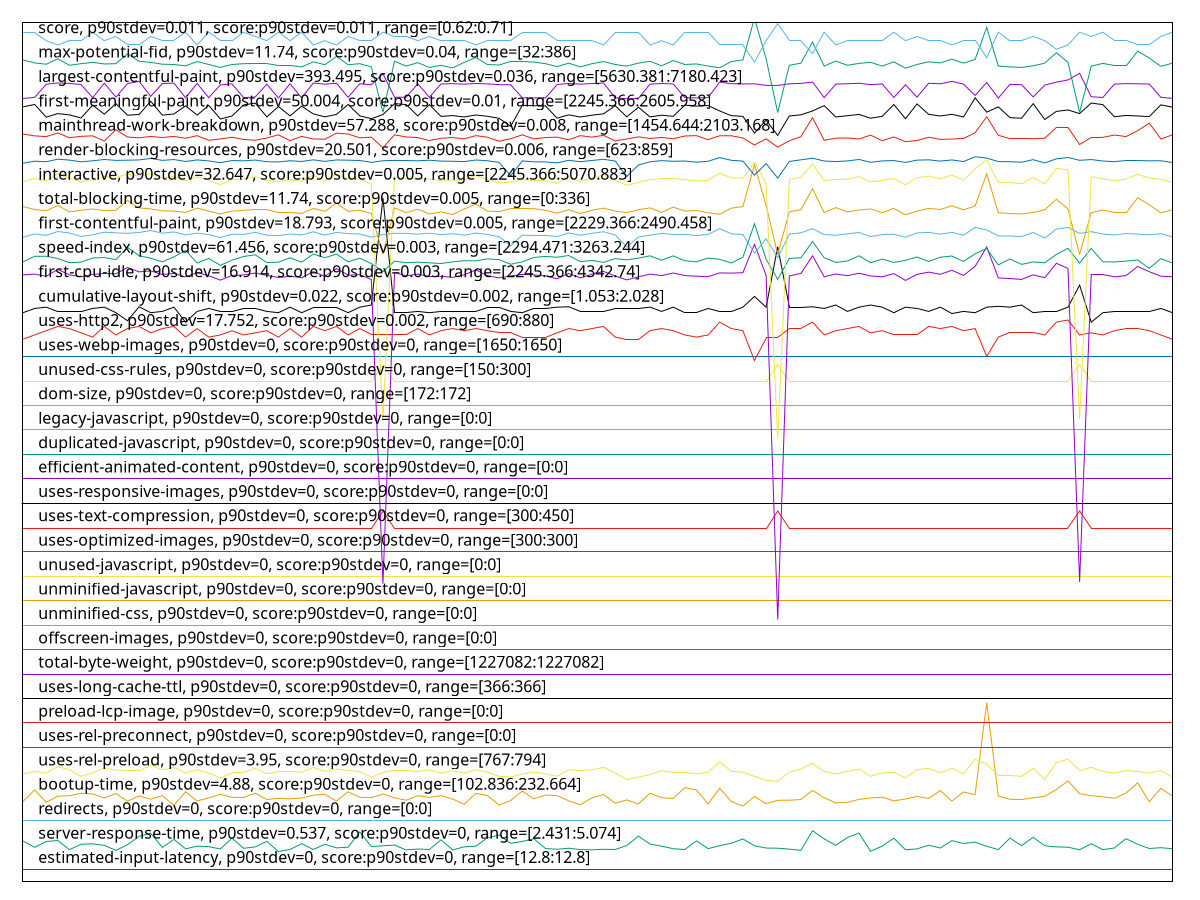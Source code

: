 reset

$estimatedInputLatencyP90Stdev0ScoreP90Stdev0Range128128 <<EOF
0 0.5000000000001847
1 0.5000000000001847
2 0.5000000000001847
3 0.5000000000001847
4 0.5000000000001847
5 0.5000000000001847
6 0.5000000000001847
7 0.5000000000001847
8 0.5000000000001847
9 0.5000000000001847
10 0.5000000000001847
11 0.5000000000001847
12 0.5000000000001847
13 0.5000000000001847
14 0.5000000000001847
15 0.5000000000001847
16 0.5000000000001847
17 0.5000000000001847
18 0.5000000000001847
19 0.5000000000001847
20 0.5000000000001847
21 0.5000000000001847
22 0.5000000000001847
23 0.5000000000001847
24 0.5000000000001847
25 0.5000000000001847
26 0.5000000000001847
27 0.5000000000001847
28 0.5000000000001847
29 0.5000000000001847
30 0.5000000000001847
31 0.5000000000001847
32 0.5000000000001847
33 0.5000000000001847
34 0.5000000000001847
35 0.5000000000001847
36 0.5000000000001847
37 0.5000000000001847
38 0.5000000000001847
39 0.5000000000001847
40 0.5000000000001847
41 0.5000000000001847
42 0.5000000000001847
43 0.5000000000001847
44 0.5000000000001847
45 0.5000000000001847
46 0.5000000000001847
47 0.5000000000001847
48 0.5000000000001847
49 0.5000000000001847
50 0.5000000000001847
51 0.5000000000001847
52 0.5000000000001847
53 0.5000000000001847
54 0.5000000000001847
55 0.5000000000001847
56 0.5000000000001847
57 0.5000000000001847
58 0.5000000000001847
59 0.5000000000001847
60 0.5000000000001847
61 0.5000000000001847
62 0.5000000000001847
63 0.5000000000001847
64 0.5000000000001847
65 0.5000000000001847
66 0.5000000000001847
67 0.5000000000001847
68 0.5000000000001847
69 0.5000000000001847
70 0.5000000000001847
71 0.5000000000001847
72 0.5000000000001847
73 0.5000000000001847
74 0.5000000000001847
75 0.5000000000001847
76 0.5000000000001847
77 0.5000000000001847
78 0.5000000000001847
79 0.5000000000001847
80 0.5000000000001847
81 0.5000000000001847
82 0.5000000000001847
83 0.5000000000001847
84 0.5000000000001847
85 0.5000000000001847
86 0.5000000000001847
87 0.5000000000001847
88 0.5000000000001847
89 0.5000000000001847
90 0.5000000000001847
91 0.5000000000001847
92 0.5000000000001847
93 0.5000000000001847
94 0.5000000000001847
95 0.5000000000001847
96 0.5000000000001847
97 0.5000000000001847
98 0.5000000000001847
99 0.5000000000001847
EOF

$serverResponseTimeP90Stdev0537ScoreP90Stdev0Range24315074 <<EOF
0 1.6563150621833256
1 1.4006264394288348
2 1.6369691386457854
3 1.6808198986642102
4 1.3038968217411333
5 1.5279871027176417
6 1.543786273606633
7 1.4812344541685858
8 1.2739106402579456
9 1.5083187471211423
10 1.8484845693228924
11 1.9764900967296177
12 1.3951450944265318
13 1.7278949792722247
14 1.3393643482266238
15 1.4486688162137265
16 1.4273883003224324
17 1.3313035467526486
18 1.778839244587748
19 1.360644864117918
20 1.4177153385536618
21 1.6421280515891292
22 1.227802855826808
23 1.3129249193919854
24 1.5470105941962233
25 1.3116351911561495
26 1.5234730538922157
27 1.3783786273606633
28 1.4048180561953019
29 2.029691386457853
30 1.4325472132657762
31 1.4628558268079228
32 1.491229847996315
33 1.292934131736527
34 1.3316259788116076
35 1.3113127590971905
36 1.7066144633809304
37 1.294868724090281
38 1.419327498848457
39 1.4460893597420543
40 1.7939935513588205
41 1.9020082911100873
42 1.566034085674804
43 1.6401934592353755
44 1.752399815753109
45 1.3503270382312298
46 1.3213081529249195
47 1.3638691847075082
48 1.3071211423307232
49 1.2968033164440351
50 1.3196959926301244
51 1.3113127590971905
52 1.4751082450483648
53 1.8607369875633348
54 1.5341133118378627
55 1.4477015200368493
56 1.3422662367572546
57 1.3109903270382315
58 1.664053431598342
59 1.346780285582681
60 1.4676923076923079
61 1.5670013818516813
62 1.743694150161216
63 1.4651128512206357
64 1.3712851220635653
65 1.3635467526485492
66 1.3248549055734686
67 1.2764900967296178
68 2.0799907876554586
69 1.7456287425149704
70 1.481879318286504
71 1.8023767848917547
72 1.9829387379087977
73 1.2381206817134962
74 1.4531828650391525
75 1.7746476278212804
76 1.3006725011515432
77 1.335495163519116
78 1.487683095347766
79 1.3712851220635653
80 1.673403961308153
81 1.5570059880239522
82 1.6134315983417782
83 1.4441547673883004
84 1.3061538461538462
85 1.7791616766467067
86 1.4696269000460618
87 1.8094702901888533
88 1.4660801473975127
89 1.4183602026715798
90 1.4044956241363429
91 1.3009949332105024
92 1.545720865960387
93 1.3045416858590513
94 1.3745094426531557
95 1.754011976047904
96 1.5231506218332567
97 1.3522616305849842
98 1.3851497005988023
99 1.344845693228927
EOF

$redirectsP90Stdev0ScoreP90Stdev0Range00 <<EOF
0 2.5
1 2.5
2 2.5
3 2.5
4 2.5
5 2.5
6 2.5
7 2.5
8 2.5
9 2.5
10 2.5
11 2.5
12 2.5
13 2.5
14 2.5
15 2.5
16 2.5
17 2.5
18 2.5
19 2.5
20 2.5
21 2.5
22 2.5
23 2.5
24 2.5
25 2.5
26 2.5
27 2.5
28 2.5
29 2.5
30 2.5
31 2.5
32 2.5
33 2.5
34 2.5
35 2.5
36 2.5
37 2.5
38 2.5
39 2.5
40 2.5
41 2.5
42 2.5
43 2.5
44 2.5
45 2.5
46 2.5
47 2.5
48 2.5
49 2.5
50 2.5
51 2.5
52 2.5
53 2.5
54 2.5
55 2.5
56 2.5
57 2.5
58 2.5
59 2.5
60 2.5
61 2.5
62 2.5
63 2.5
64 2.5
65 2.5
66 2.5
67 2.5
68 2.5
69 2.5
70 2.5
71 2.5
72 2.5
73 2.5
74 2.5
75 2.5
76 2.5
77 2.5
78 2.5
79 2.5
80 2.5
81 2.5
82 2.5
83 2.5
84 2.5
85 2.5
86 2.5
87 2.5
88 2.5
89 2.5
90 2.5
91 2.5
92 2.5
93 2.5
94 2.5
95 2.5
96 2.5
97 2.5
98 2.5
99 2.5
EOF

$bootupTimeP90Stdev488ScoreP90Stdev0Range102836232664 <<EOF
0 3.2789455833022734
1 3.7552221393961993
2 3.2458110324263885
3 3.495494222884831
4 3.5142791651136793
5 3.612900111815133
6 3.5892884830413716
7 3.420484904957137
8 3.604812150577711
9 3.2915993291092063
10 3.5068434588147595
11 3.3731311964219146
12 3.5148009690644795
13 3.12253484904957
14 3.674994781960492
15 3.300600447260529
16 3.4259638464405517
17 3.5707644427879233
18 3.449184122251211
19 3.444879239657099
20 3.621118524040253
21 3.357737979873275
22 3.408092061125606
23 3.3850022363026455
24 3.419049944092434
25 3.5343686172195308
26 3.5721994036526272
27 3.2960346626910164
28 3.673690272083488
29 3.4508799850913157
30 3.4332691017517702
31 3.58433134550876
32 3.4284424152068573
33 3.33216958628401
34 3.516757733879985
35 3.4439660827431977
36 3.5228889303019013
37 3.3782187849422285
38 3.163887812150577
39 3.6125087588520306
40 3.5208017144986954
41 3.1336231830041
42 3.3170372717107703
43 3.7047376071561686
44 3.3831759224748414
45 3.542587029444651
46 3.515975027953783
47 3.3056880357808427
48 3.1440592620201264
49 3.4262247484159523
50 3.5647636973537087
51 3.207327991054789
52 3.34364927320164
53 3.1752370480805063
54 3.617987700335446
55 3.4314427879239657
56 3.4037871785314935
57 3.844059262020126
58 3.7510477077897875
59 3.1777156168468124
60 3.8201867312709643
61 3.276467014535967
62 3.0910961610137906
63 3.485058143868805
64 3.1852817741334323
65 3.327081997763697
66 3.331125978382407
67 3.3581293328363766
68 3.7326541185240405
69 3.429877376071561
70 3.2184163250093176
71 3.244245620573984
72 3.364651882221393
73 3.421137159895639
74 3.4544021617592238
75 3.30490532985464
76 3.3816105106224374
77 3.4851885948565036
78 3.3998736489004844
79 3.7253488632128207
80 3.295773760715617
81 3.6671677226984714
82 3.5553712262392843
83 7.32514386880358
84 3.5037126351099506
85 3.3671304509877005
86 3.359694744688781
87 3.427529258292956
88 3.489754379426015
89 3.7698326500186363
90 4.123093924711145
91 3.5956805814386885
92 3.513366008199777
93 3.469925829295564
94 3.408613865076406
95 3.6245102497204615
96 4.0381703317182245
97 3.2721621319418563
98 3.814577338799852
99 3.5039735370853515
EOF

$usesRelPreloadP90Stdev395ScoreP90Stdev0Range767794 <<EOF
0 4.409333333333333
1 4.509333333333334
2 4.442666666666668
3 4.709333333333333
4 4.5760000000000005
5 4.309333333333335
6 4.442666666666668
7 4.642666666666667
8 4.5760000000000005
9 4.5426666666666655
10 4.5426666666666655
11 4.776
12 4.5760000000000005
13 4.675999999999998
14 4.442666666666668
15 4.5760000000000005
16 4.442666666666668
17 4.242666666666668
18 4.475999999999999
19 4.475999999999999
20 4.642666666666667
21 4.409333333333333
22 4.509333333333334
23 4.509333333333334
24 4.475999999999999
25 4.675999999999998
26 4.509333333333334
27 4.609333333333332
28 4.5426666666666655
29 4.509333333333334
30 4.276
31 4.475999999999999
32 4.5426666666666655
33 4.5426666666666655
34 4.509333333333334
35 4.5760000000000005
36 4.442666666666668
37 4.5426666666666655
38 4.442666666666668
39 4.5760000000000005
40 4.475999999999999
41 4.309333333333335
42 4.276
43 4.409333333333333
44 4.475999999999999
45 4.409333333333333
46 4.309333333333335
47 4.5760000000000005
48 4.5426666666666655
49 4.5760000000000005
50 4.675999999999998
51 4.442666666666668
52 4.176000000000002
53 4.276
54 4.376000000000001
55 4.5426666666666655
56 4.475999999999999
57 4.475999999999999
58 4.409333333333333
59 4.475999999999999
60 4.909333333333333
61 4.509333333333334
62 4.475999999999999
63 4.309333333333335
64 4.142666666666667
65 4.109333333333332
66 4.475999999999999
67 4.609333333333332
68 4.842666666666666
69 4.509333333333334
70 4.409333333333333
71 4.509333333333334
72 4.609333333333332
73 4.309333333333335
74 4.442666666666668
75 4.475999999999999
76 4.242666666666668
77 4.5760000000000005
78 4.642666666666667
79 4.442666666666668
80 4.642666666666667
81 4.409333333333333
82 5.009333333333334
83 4.809333333333335
84 4.342666666666666
85 4.342666666666666
86 4.309333333333335
87 4.642666666666667
88 4.176000000000002
89 4.876000000000001
90 5.009333333333334
91 4.5426666666666655
92 4.675999999999998
93 4.509333333333334
94 4.442666666666668
95 4.5426666666666655
96 4.509333333333334
97 4.442666666666668
98 4.5426666666666655
99 4.276
EOF

$usesRelPreconnectP90Stdev0ScoreP90Stdev0Range00 <<EOF
0 5.5
1 5.5
2 5.5
3 5.5
4 5.5
5 5.5
6 5.5
7 5.5
8 5.5
9 5.5
10 5.5
11 5.5
12 5.5
13 5.5
14 5.5
15 5.5
16 5.5
17 5.5
18 5.5
19 5.5
20 5.5
21 5.5
22 5.5
23 5.5
24 5.5
25 5.5
26 5.5
27 5.5
28 5.5
29 5.5
30 5.5
31 5.5
32 5.5
33 5.5
34 5.5
35 5.5
36 5.5
37 5.5
38 5.5
39 5.5
40 5.5
41 5.5
42 5.5
43 5.5
44 5.5
45 5.5
46 5.5
47 5.5
48 5.5
49 5.5
50 5.5
51 5.5
52 5.5
53 5.5
54 5.5
55 5.5
56 5.5
57 5.5
58 5.5
59 5.5
60 5.5
61 5.5
62 5.5
63 5.5
64 5.5
65 5.5
66 5.5
67 5.5
68 5.5
69 5.5
70 5.5
71 5.5
72 5.5
73 5.5
74 5.5
75 5.5
76 5.5
77 5.5
78 5.5
79 5.5
80 5.5
81 5.5
82 5.5
83 5.5
84 5.5
85 5.5
86 5.5
87 5.5
88 5.5
89 5.5
90 5.5
91 5.5
92 5.5
93 5.5
94 5.5
95 5.5
96 5.5
97 5.5
98 5.5
99 5.5
EOF

$preloadLcpImageP90Stdev0ScoreP90Stdev0Range00 <<EOF
0 6.5
1 6.5
2 6.5
3 6.5
4 6.5
5 6.5
6 6.5
7 6.5
8 6.5
9 6.5
10 6.5
11 6.5
12 6.5
13 6.5
14 6.5
15 6.5
16 6.5
17 6.5
18 6.5
19 6.5
20 6.5
21 6.5
22 6.5
23 6.5
24 6.5
25 6.5
26 6.5
27 6.5
28 6.5
29 6.5
30 6.5
31 6.5
32 6.5
33 6.5
34 6.5
35 6.5
36 6.5
37 6.5
38 6.5
39 6.5
40 6.5
41 6.5
42 6.5
43 6.5
44 6.5
45 6.5
46 6.5
47 6.5
48 6.5
49 6.5
50 6.5
51 6.5
52 6.5
53 6.5
54 6.5
55 6.5
56 6.5
57 6.5
58 6.5
59 6.5
60 6.5
61 6.5
62 6.5
63 6.5
64 6.5
65 6.5
66 6.5
67 6.5
68 6.5
69 6.5
70 6.5
71 6.5
72 6.5
73 6.5
74 6.5
75 6.5
76 6.5
77 6.5
78 6.5
79 6.5
80 6.5
81 6.5
82 6.5
83 6.5
84 6.5
85 6.5
86 6.5
87 6.5
88 6.5
89 6.5
90 6.5
91 6.5
92 6.5
93 6.5
94 6.5
95 6.5
96 6.5
97 6.5
98 6.5
99 6.5
EOF

$usesLongCacheTtlP90Stdev0ScoreP90Stdev0Range366366 <<EOF
0 7.5
1 7.5
2 7.5
3 7.5
4 7.5
5 7.5
6 7.5
7 7.5
8 7.5
9 7.5
10 7.5
11 7.5
12 7.5
13 7.5
14 7.5
15 7.5
16 7.5
17 7.5
18 7.5
19 7.5
20 7.5
21 7.5
22 7.5
23 7.5
24 7.5
25 7.5
26 7.5
27 7.5
28 7.5
29 7.5
30 7.5
31 7.5
32 7.5
33 7.5
34 7.5
35 7.5
36 7.5
37 7.5
38 7.5
39 7.5
40 7.5
41 7.5
42 7.5
43 7.5
44 7.5
45 7.5
46 7.5
47 7.5
48 7.5
49 7.5
50 7.5
51 7.5
52 7.5
53 7.5
54 7.5
55 7.5
56 7.5
57 7.5
58 7.5
59 7.5
60 7.5
61 7.5
62 7.5
63 7.5
64 7.5
65 7.5
66 7.5
67 7.5
68 7.5
69 7.5
70 7.5
71 7.5
72 7.5
73 7.5
74 7.5
75 7.5
76 7.5
77 7.5
78 7.5
79 7.5
80 7.5
81 7.5
82 7.5
83 7.5
84 7.5
85 7.5
86 7.5
87 7.5
88 7.5
89 7.5
90 7.5
91 7.5
92 7.5
93 7.5
94 7.5
95 7.5
96 7.5
97 7.5
98 7.5
99 7.5
EOF

$totalByteWeightP90Stdev0ScoreP90Stdev0Range12270821227082 <<EOF
0 8.5
1 8.5
2 8.5
3 8.5
4 8.5
5 8.5
6 8.5
7 8.5
8 8.5
9 8.5
10 8.5
11 8.5
12 8.5
13 8.5
14 8.5
15 8.5
16 8.5
17 8.5
18 8.5
19 8.5
20 8.5
21 8.5
22 8.5
23 8.5
24 8.5
25 8.5
26 8.5
27 8.5
28 8.5
29 8.5
30 8.5
31 8.5
32 8.5
33 8.5
34 8.5
35 8.5
36 8.5
37 8.5
38 8.5
39 8.5
40 8.5
41 8.5
42 8.5
43 8.5
44 8.5
45 8.5
46 8.5
47 8.5
48 8.5
49 8.5
50 8.5
51 8.5
52 8.5
53 8.5
54 8.5
55 8.5
56 8.5
57 8.5
58 8.5
59 8.5
60 8.5
61 8.5
62 8.5
63 8.5
64 8.5
65 8.5
66 8.5
67 8.5
68 8.5
69 8.5
70 8.5
71 8.5
72 8.5
73 8.5
74 8.5
75 8.5
76 8.5
77 8.5
78 8.5
79 8.5
80 8.5
81 8.5
82 8.5
83 8.5
84 8.5
85 8.5
86 8.5
87 8.5
88 8.5
89 8.5
90 8.5
91 8.5
92 8.5
93 8.5
94 8.5
95 8.5
96 8.5
97 8.5
98 8.5
99 8.5
EOF

$offscreenImagesP90Stdev0ScoreP90Stdev0Range00 <<EOF
0 9.5
1 9.5
2 9.5
3 9.5
4 9.5
5 9.5
6 9.5
7 9.5
8 9.5
9 9.5
10 9.5
11 9.5
12 9.5
13 9.5
14 9.5
15 9.5
16 9.5
17 9.5
18 9.5
19 9.5
20 9.5
21 9.5
22 9.5
23 9.5
24 9.5
25 9.5
26 9.5
27 9.5
28 9.5
29 9.5
30 9.5
31 9.5
32 9.5
33 9.5
34 9.5
35 9.5
36 9.5
37 9.5
38 9.5
39 9.5
40 9.5
41 9.5
42 9.5
43 9.5
44 9.5
45 9.5
46 9.5
47 9.5
48 9.5
49 9.5
50 9.5
51 9.5
52 9.5
53 9.5
54 9.5
55 9.5
56 9.5
57 9.5
58 9.5
59 9.5
60 9.5
61 9.5
62 9.5
63 9.5
64 9.5
65 9.5
66 9.5
67 9.5
68 9.5
69 9.5
70 9.5
71 9.5
72 9.5
73 9.5
74 9.5
75 9.5
76 9.5
77 9.5
78 9.5
79 9.5
80 9.5
81 9.5
82 9.5
83 9.5
84 9.5
85 9.5
86 9.5
87 9.5
88 9.5
89 9.5
90 9.5
91 9.5
92 9.5
93 9.5
94 9.5
95 9.5
96 9.5
97 9.5
98 9.5
99 9.5
EOF

$unminifiedCssP90Stdev0ScoreP90Stdev0Range00 <<EOF
0 10.5
1 10.5
2 10.5
3 10.5
4 10.5
5 10.5
6 10.5
7 10.5
8 10.5
9 10.5
10 10.5
11 10.5
12 10.5
13 10.5
14 10.5
15 10.5
16 10.5
17 10.5
18 10.5
19 10.5
20 10.5
21 10.5
22 10.5
23 10.5
24 10.5
25 10.5
26 10.5
27 10.5
28 10.5
29 10.5
30 10.5
31 10.5
32 10.5
33 10.5
34 10.5
35 10.5
36 10.5
37 10.5
38 10.5
39 10.5
40 10.5
41 10.5
42 10.5
43 10.5
44 10.5
45 10.5
46 10.5
47 10.5
48 10.5
49 10.5
50 10.5
51 10.5
52 10.5
53 10.5
54 10.5
55 10.5
56 10.5
57 10.5
58 10.5
59 10.5
60 10.5
61 10.5
62 10.5
63 10.5
64 10.5
65 10.5
66 10.5
67 10.5
68 10.5
69 10.5
70 10.5
71 10.5
72 10.5
73 10.5
74 10.5
75 10.5
76 10.5
77 10.5
78 10.5
79 10.5
80 10.5
81 10.5
82 10.5
83 10.5
84 10.5
85 10.5
86 10.5
87 10.5
88 10.5
89 10.5
90 10.5
91 10.5
92 10.5
93 10.5
94 10.5
95 10.5
96 10.5
97 10.5
98 10.5
99 10.5
EOF

$unminifiedJavascriptP90Stdev0ScoreP90Stdev0Range00 <<EOF
0 11.5
1 11.5
2 11.5
3 11.5
4 11.5
5 11.5
6 11.5
7 11.5
8 11.5
9 11.5
10 11.5
11 11.5
12 11.5
13 11.5
14 11.5
15 11.5
16 11.5
17 11.5
18 11.5
19 11.5
20 11.5
21 11.5
22 11.5
23 11.5
24 11.5
25 11.5
26 11.5
27 11.5
28 11.5
29 11.5
30 11.5
31 11.5
32 11.5
33 11.5
34 11.5
35 11.5
36 11.5
37 11.5
38 11.5
39 11.5
40 11.5
41 11.5
42 11.5
43 11.5
44 11.5
45 11.5
46 11.5
47 11.5
48 11.5
49 11.5
50 11.5
51 11.5
52 11.5
53 11.5
54 11.5
55 11.5
56 11.5
57 11.5
58 11.5
59 11.5
60 11.5
61 11.5
62 11.5
63 11.5
64 11.5
65 11.5
66 11.5
67 11.5
68 11.5
69 11.5
70 11.5
71 11.5
72 11.5
73 11.5
74 11.5
75 11.5
76 11.5
77 11.5
78 11.5
79 11.5
80 11.5
81 11.5
82 11.5
83 11.5
84 11.5
85 11.5
86 11.5
87 11.5
88 11.5
89 11.5
90 11.5
91 11.5
92 11.5
93 11.5
94 11.5
95 11.5
96 11.5
97 11.5
98 11.5
99 11.5
EOF

$unusedJavascriptP90Stdev0ScoreP90Stdev0Range00 <<EOF
0 12.5
1 12.5
2 12.5
3 12.5
4 12.5
5 12.5
6 12.5
7 12.5
8 12.5
9 12.5
10 12.5
11 12.5
12 12.5
13 12.5
14 12.5
15 12.5
16 12.5
17 12.5
18 12.5
19 12.5
20 12.5
21 12.5
22 12.5
23 12.5
24 12.5
25 12.5
26 12.5
27 12.5
28 12.5
29 12.5
30 12.5
31 12.5
32 12.5
33 12.5
34 12.5
35 12.5
36 12.5
37 12.5
38 12.5
39 12.5
40 12.5
41 12.5
42 12.5
43 12.5
44 12.5
45 12.5
46 12.5
47 12.5
48 12.5
49 12.5
50 12.5
51 12.5
52 12.5
53 12.5
54 12.5
55 12.5
56 12.5
57 12.5
58 12.5
59 12.5
60 12.5
61 12.5
62 12.5
63 12.5
64 12.5
65 12.5
66 12.5
67 12.5
68 12.5
69 12.5
70 12.5
71 12.5
72 12.5
73 12.5
74 12.5
75 12.5
76 12.5
77 12.5
78 12.5
79 12.5
80 12.5
81 12.5
82 12.5
83 12.5
84 12.5
85 12.5
86 12.5
87 12.5
88 12.5
89 12.5
90 12.5
91 12.5
92 12.5
93 12.5
94 12.5
95 12.5
96 12.5
97 12.5
98 12.5
99 12.5
EOF

$usesOptimizedImagesP90Stdev0ScoreP90Stdev0Range300300 <<EOF
0 13.5
1 13.5
2 13.5
3 13.5
4 13.5
5 13.5
6 13.5
7 13.5
8 13.5
9 13.5
10 13.5
11 13.5
12 13.5
13 13.5
14 13.5
15 13.5
16 13.5
17 13.5
18 13.5
19 13.5
20 13.5
21 13.5
22 13.5
23 13.5
24 13.5
25 13.5
26 13.5
27 13.5
28 13.5
29 13.5
30 13.5
31 13.5
32 13.5
33 13.5
34 13.5
35 13.5
36 13.5
37 13.5
38 13.5
39 13.5
40 13.5
41 13.5
42 13.5
43 13.5
44 13.5
45 13.5
46 13.5
47 13.5
48 13.5
49 13.5
50 13.5
51 13.5
52 13.5
53 13.5
54 13.5
55 13.5
56 13.5
57 13.5
58 13.5
59 13.5
60 13.5
61 13.5
62 13.5
63 13.5
64 13.5
65 13.5
66 13.5
67 13.5
68 13.5
69 13.5
70 13.5
71 13.5
72 13.5
73 13.5
74 13.5
75 13.5
76 13.5
77 13.5
78 13.5
79 13.5
80 13.5
81 13.5
82 13.5
83 13.5
84 13.5
85 13.5
86 13.5
87 13.5
88 13.5
89 13.5
90 13.5
91 13.5
92 13.5
93 13.5
94 13.5
95 13.5
96 13.5
97 13.5
98 13.5
99 13.5
EOF

$usesTextCompressionP90Stdev0ScoreP90Stdev0Range300450 <<EOF
0 14.479000000000001
1 14.479000000000001
2 14.479000000000001
3 14.479000000000001
4 14.479000000000001
5 14.479000000000001
6 14.479000000000001
7 14.479000000000001
8 14.479000000000001
9 14.479000000000001
10 14.479000000000001
11 14.479000000000001
12 14.479000000000001
13 14.479000000000001
14 14.479000000000001
15 14.479000000000001
16 14.479000000000001
17 14.479000000000001
18 14.479000000000001
19 14.479000000000001
20 14.479000000000001
21 14.479000000000001
22 14.479000000000001
23 14.479000000000001
24 14.479000000000001
25 14.479000000000001
26 14.479000000000001
27 14.479000000000001
28 14.479000000000001
29 14.479000000000001
30 14.479000000000001
31 15.179
32 14.479000000000001
33 14.479000000000001
34 14.479000000000001
35 14.479000000000001
36 14.479000000000001
37 14.479000000000001
38 14.479000000000001
39 14.479000000000001
40 14.479000000000001
41 14.479000000000001
42 14.479000000000001
43 14.479000000000001
44 14.479000000000001
45 14.479000000000001
46 14.479000000000001
47 14.479000000000001
48 14.479000000000001
49 14.479000000000001
50 14.479000000000001
51 14.479000000000001
52 14.479000000000001
53 14.479000000000001
54 14.479000000000001
55 14.479000000000001
56 14.479000000000001
57 14.479000000000001
58 14.479000000000001
59 14.479000000000001
60 14.479000000000001
61 14.479000000000001
62 14.479000000000001
63 14.479000000000001
64 14.479000000000001
65 15.179
66 14.479000000000001
67 14.479000000000001
68 14.479000000000001
69 14.479000000000001
70 14.479000000000001
71 14.479000000000001
72 14.479000000000001
73 14.479000000000001
74 14.479000000000001
75 14.479000000000001
76 14.479000000000001
77 14.479000000000001
78 14.479000000000001
79 14.479000000000001
80 14.479000000000001
81 14.479000000000001
82 14.479000000000001
83 14.479000000000001
84 14.479000000000001
85 14.479000000000001
86 14.479000000000001
87 14.479000000000001
88 14.479000000000001
89 14.479000000000001
90 14.479000000000001
91 15.179
92 14.479000000000001
93 14.479000000000001
94 14.479000000000001
95 14.479000000000001
96 14.479000000000001
97 14.479000000000001
98 14.479000000000001
99 14.479000000000001
EOF

$usesResponsiveImagesP90Stdev0ScoreP90Stdev0Range00 <<EOF
0 15.5
1 15.5
2 15.5
3 15.5
4 15.5
5 15.5
6 15.5
7 15.5
8 15.5
9 15.5
10 15.5
11 15.5
12 15.5
13 15.5
14 15.5
15 15.5
16 15.5
17 15.5
18 15.5
19 15.5
20 15.5
21 15.5
22 15.5
23 15.5
24 15.5
25 15.5
26 15.5
27 15.5
28 15.5
29 15.5
30 15.5
31 15.5
32 15.5
33 15.5
34 15.5
35 15.5
36 15.5
37 15.5
38 15.5
39 15.5
40 15.5
41 15.5
42 15.5
43 15.5
44 15.5
45 15.5
46 15.5
47 15.5
48 15.5
49 15.5
50 15.5
51 15.5
52 15.5
53 15.5
54 15.5
55 15.5
56 15.5
57 15.5
58 15.5
59 15.5
60 15.5
61 15.5
62 15.5
63 15.5
64 15.5
65 15.5
66 15.5
67 15.5
68 15.5
69 15.5
70 15.5
71 15.5
72 15.5
73 15.5
74 15.5
75 15.5
76 15.5
77 15.5
78 15.5
79 15.5
80 15.5
81 15.5
82 15.5
83 15.5
84 15.5
85 15.5
86 15.5
87 15.5
88 15.5
89 15.5
90 15.5
91 15.5
92 15.5
93 15.5
94 15.5
95 15.5
96 15.5
97 15.5
98 15.5
99 15.5
EOF

$efficientAnimatedContentP90Stdev0ScoreP90Stdev0Range00 <<EOF
0 16.5
1 16.5
2 16.5
3 16.5
4 16.5
5 16.5
6 16.5
7 16.5
8 16.5
9 16.5
10 16.5
11 16.5
12 16.5
13 16.5
14 16.5
15 16.5
16 16.5
17 16.5
18 16.5
19 16.5
20 16.5
21 16.5
22 16.5
23 16.5
24 16.5
25 16.5
26 16.5
27 16.5
28 16.5
29 16.5
30 16.5
31 16.5
32 16.5
33 16.5
34 16.5
35 16.5
36 16.5
37 16.5
38 16.5
39 16.5
40 16.5
41 16.5
42 16.5
43 16.5
44 16.5
45 16.5
46 16.5
47 16.5
48 16.5
49 16.5
50 16.5
51 16.5
52 16.5
53 16.5
54 16.5
55 16.5
56 16.5
57 16.5
58 16.5
59 16.5
60 16.5
61 16.5
62 16.5
63 16.5
64 16.5
65 16.5
66 16.5
67 16.5
68 16.5
69 16.5
70 16.5
71 16.5
72 16.5
73 16.5
74 16.5
75 16.5
76 16.5
77 16.5
78 16.5
79 16.5
80 16.5
81 16.5
82 16.5
83 16.5
84 16.5
85 16.5
86 16.5
87 16.5
88 16.5
89 16.5
90 16.5
91 16.5
92 16.5
93 16.5
94 16.5
95 16.5
96 16.5
97 16.5
98 16.5
99 16.5
EOF

$duplicatedJavascriptP90Stdev0ScoreP90Stdev0Range00 <<EOF
0 17.5
1 17.5
2 17.5
3 17.5
4 17.5
5 17.5
6 17.5
7 17.5
8 17.5
9 17.5
10 17.5
11 17.5
12 17.5
13 17.5
14 17.5
15 17.5
16 17.5
17 17.5
18 17.5
19 17.5
20 17.5
21 17.5
22 17.5
23 17.5
24 17.5
25 17.5
26 17.5
27 17.5
28 17.5
29 17.5
30 17.5
31 17.5
32 17.5
33 17.5
34 17.5
35 17.5
36 17.5
37 17.5
38 17.5
39 17.5
40 17.5
41 17.5
42 17.5
43 17.5
44 17.5
45 17.5
46 17.5
47 17.5
48 17.5
49 17.5
50 17.5
51 17.5
52 17.5
53 17.5
54 17.5
55 17.5
56 17.5
57 17.5
58 17.5
59 17.5
60 17.5
61 17.5
62 17.5
63 17.5
64 17.5
65 17.5
66 17.5
67 17.5
68 17.5
69 17.5
70 17.5
71 17.5
72 17.5
73 17.5
74 17.5
75 17.5
76 17.5
77 17.5
78 17.5
79 17.5
80 17.5
81 17.5
82 17.5
83 17.5
84 17.5
85 17.5
86 17.5
87 17.5
88 17.5
89 17.5
90 17.5
91 17.5
92 17.5
93 17.5
94 17.5
95 17.5
96 17.5
97 17.5
98 17.5
99 17.5
EOF

$legacyJavascriptP90Stdev0ScoreP90Stdev0Range00 <<EOF
0 18.5
1 18.5
2 18.5
3 18.5
4 18.5
5 18.5
6 18.5
7 18.5
8 18.5
9 18.5
10 18.5
11 18.5
12 18.5
13 18.5
14 18.5
15 18.5
16 18.5
17 18.5
18 18.5
19 18.5
20 18.5
21 18.5
22 18.5
23 18.5
24 18.5
25 18.5
26 18.5
27 18.5
28 18.5
29 18.5
30 18.5
31 18.5
32 18.5
33 18.5
34 18.5
35 18.5
36 18.5
37 18.5
38 18.5
39 18.5
40 18.5
41 18.5
42 18.5
43 18.5
44 18.5
45 18.5
46 18.5
47 18.5
48 18.5
49 18.5
50 18.5
51 18.5
52 18.5
53 18.5
54 18.5
55 18.5
56 18.5
57 18.5
58 18.5
59 18.5
60 18.5
61 18.5
62 18.5
63 18.5
64 18.5
65 18.5
66 18.5
67 18.5
68 18.5
69 18.5
70 18.5
71 18.5
72 18.5
73 18.5
74 18.5
75 18.5
76 18.5
77 18.5
78 18.5
79 18.5
80 18.5
81 18.5
82 18.5
83 18.5
84 18.5
85 18.5
86 18.5
87 18.5
88 18.5
89 18.5
90 18.5
91 18.5
92 18.5
93 18.5
94 18.5
95 18.5
96 18.5
97 18.5
98 18.5
99 18.5
EOF

$domSizeP90Stdev0ScoreP90Stdev0Range172172 <<EOF
0 19.5
1 19.5
2 19.5
3 19.5
4 19.5
5 19.5
6 19.5
7 19.5
8 19.5
9 19.5
10 19.5
11 19.5
12 19.5
13 19.5
14 19.5
15 19.5
16 19.5
17 19.5
18 19.5
19 19.5
20 19.5
21 19.5
22 19.5
23 19.5
24 19.5
25 19.5
26 19.5
27 19.5
28 19.5
29 19.5
30 19.5
31 19.5
32 19.5
33 19.5
34 19.5
35 19.5
36 19.5
37 19.5
38 19.5
39 19.5
40 19.5
41 19.5
42 19.5
43 19.5
44 19.5
45 19.5
46 19.5
47 19.5
48 19.5
49 19.5
50 19.5
51 19.5
52 19.5
53 19.5
54 19.5
55 19.5
56 19.5
57 19.5
58 19.5
59 19.5
60 19.5
61 19.5
62 19.5
63 19.5
64 19.5
65 19.5
66 19.5
67 19.5
68 19.5
69 19.5
70 19.5
71 19.5
72 19.5
73 19.5
74 19.5
75 19.5
76 19.5
77 19.5
78 19.5
79 19.5
80 19.5
81 19.5
82 19.5
83 19.5
84 19.5
85 19.5
86 19.5
87 19.5
88 19.5
89 19.5
90 19.5
91 19.5
92 19.5
93 19.5
94 19.5
95 19.5
96 19.5
97 19.5
98 19.5
99 19.5
EOF

$unusedCssRulesP90Stdev0ScoreP90Stdev0Range150300 <<EOF
0 20.479
1 20.479
2 20.479
3 20.479
4 20.479
5 20.479
6 20.479
7 20.479
8 20.479
9 20.479
10 20.479
11 20.479
12 20.479
13 20.479
14 20.479
15 20.479
16 20.479
17 20.479
18 20.479
19 20.479
20 20.479
21 20.479
22 20.479
23 20.479
24 20.479
25 20.479
26 20.479
27 20.479
28 20.479
29 20.479
30 20.479
31 21.179
32 20.479
33 20.479
34 20.479
35 20.479
36 20.479
37 20.479
38 20.479
39 20.479
40 20.479
41 20.479
42 20.479
43 20.479
44 20.479
45 20.479
46 20.479
47 20.479
48 20.479
49 20.479
50 20.479
51 20.479
52 20.479
53 20.479
54 20.479
55 20.479
56 20.479
57 20.479
58 20.479
59 20.479
60 20.479
61 20.479
62 20.479
63 20.479
64 20.479
65 21.179
66 20.479
67 20.479
68 20.479
69 20.479
70 20.479
71 20.479
72 20.479
73 20.479
74 20.479
75 20.479
76 20.479
77 20.479
78 20.479
79 20.479
80 20.479
81 20.479
82 20.479
83 20.479
84 20.479
85 20.479
86 20.479
87 20.479
88 20.479
89 20.479
90 20.479
91 21.179
92 20.479
93 20.479
94 20.479
95 20.479
96 20.479
97 20.479
98 20.479
99 20.479
EOF

$usesWebpImagesP90Stdev0ScoreP90Stdev0Range16501650 <<EOF
0 21.5
1 21.5
2 21.5
3 21.5
4 21.5
5 21.5
6 21.5
7 21.5
8 21.5
9 21.5
10 21.5
11 21.5
12 21.5
13 21.5
14 21.5
15 21.5
16 21.5
17 21.5
18 21.5
19 21.5
20 21.5
21 21.5
22 21.5
23 21.5
24 21.5
25 21.5
26 21.5
27 21.5
28 21.5
29 21.5
30 21.5
31 21.5
32 21.5
33 21.5
34 21.5
35 21.5
36 21.5
37 21.5
38 21.5
39 21.5
40 21.5
41 21.5
42 21.5
43 21.5
44 21.5
45 21.5
46 21.5
47 21.5
48 21.5
49 21.5
50 21.5
51 21.5
52 21.5
53 21.5
54 21.5
55 21.5
56 21.5
57 21.5
58 21.5
59 21.5
60 21.5
61 21.5
62 21.5
63 21.5
64 21.5
65 21.5
66 21.5
67 21.5
68 21.5
69 21.5
70 21.5
71 21.5
72 21.5
73 21.5
74 21.5
75 21.5
76 21.5
77 21.5
78 21.5
79 21.5
80 21.5
81 21.5
82 21.5
83 21.5
84 21.5
85 21.5
86 21.5
87 21.5
88 21.5
89 21.5
90 21.5
91 21.5
92 21.5
93 21.5
94 21.5
95 21.5
96 21.5
97 21.5
98 21.5
99 21.5
EOF

$usesHttp2P90Stdev17752ScoreP90Stdev0002Range690880 <<EOF
0 22.215625000000003
1 22.390625
2 22.565625
3 22.740625
4 22.653125000000003
5 22.478125
6 22.303125
7 22.740625
8 22.390625
9 22.653125000000003
10 22.740625
11 22.478125
12 22.653125000000003
13 22.740625
14 22.303125
15 22.653125000000003
16 22.303125
17 22.390625
18 22.565625
19 22.390625
20 22.478125
21 22.565625
22 22.303125
23 22.653125000000003
24 22.303125
25 22.740625
26 22.565625
27 22.740625
28 22.390625
29 22.653125000000003
30 22.390625
31 22.390625
32 22.390625
33 22.390625
34 22.653125000000003
35 22.390625
36 22.565625
37 22.653125000000003
38 22.565625
39 22.653125000000003
40 22.565625
41 22.478125
42 22.478125
43 22.303125
44 22.303125
45 22.303125
46 22.478125
47 22.653125000000003
48 22.565625
49 22.653125000000003
50 22.740625
51 22.303125
52 22.215625000000003
53 22.215625000000003
54 22.565625
55 22.653125000000003
56 22.565625
57 22.390625
58 22.303125
59 22.390625
60 22.915625
61 22.653125000000003
62 22.565625
63 21.340625000000003
64 22.303125
65 22.303125
66 22.653125000000003
67 22.653125000000003
68 22.915625
69 22.390625
70 22.565625
71 22.653125000000003
72 22.740625
73 22.478125
74 22.565625
75 22.390625
76 22.390625
77 22.390625
78 22.740625
79 22.653125000000003
80 22.740625
81 22.565625
82 22.653125000000003
83 21.515625
84 22.303125
85 22.478125
86 22.478125
87 22.478125
88 22.390625
89 22.915625
90 23.003125
91 22.390625
92 22.478125
93 22.390625
94 22.565625
95 22.653125000000003
96 22.653125000000003
97 22.565625
98 22.390625
99 22.215625000000003
EOF

$cumulativeLayoutShiftP90Stdev0022ScoreP90Stdev0002Range10532028 <<EOF
0 23.302956067635794
1 23.47690090706759
2 23.529532372132994
3 23.355587532701197
4 23.355587532701197
5 23.355587532701197
6 23.47690090706759
7 23.529532372132994
8 23.302956067635794
9 22.97411954071776
10 23.545586139869457
11 23.302956067635794
12 23.355587532701197
13 23.529532372132994
14 22.9130383361205
15 23.355587532701197
16 23.47690090706759
17 23.355587532701197
18 23.355587532701197
19 23.47690090706759
20 23.47690090706759
21 23.355587532701197
22 23.302956067635794
23 23.529532372132994
24 23.302956067635794
25 23.529532372132994
26 23.529532372132994
27 23.529532372132994
28 23.302956067635794
29 23.529532372132994
30 23.61682611677638
31 28.008649875411763
32 23.302956067635794
33 23.302956067635794
34 23.355587532701197
35 23.302956067635794
36 23.355587532701197
37 23.355587532701197
38 23.355587532701197
39 23.355587532701197
40 23.529532372132994
41 23.529532372132994
42 23.355587532701197
43 23.302956067635794
44 23.47690090706759
45 23.47690090706759
46 23.529532372132994
47 23.545586139869457
48 23.355587532701197
49 23.355587532701197
50 23.355587532701197
51 23.47690090706759
52 23.47690090706759
53 23.47690090706759
54 23.529532372132994
55 23.355587532701197
56 23.529532372132994
57 23.302956067635794
58 23.302956067635794
59 23.47690090706759
60 23.355587532701197
61 23.355587532701197
62 23.529532372132994
63 23.96829378805781
64 23.529532372132994
65 26.00376126517082
66 23.529532372132994
67 23.529532372132994
68 23.545586139869457
69 23.47690090706759
70 23.61682611677638
71 23.355587532701197
72 23.529532372132994
73 23.61682611677638
74 23.529532372132994
75 23.302956067635794
76 23.529532372132994
77 23.47690090706759
78 23.355587532701197
79 23.529532372132994
80 23.26829378805781
81 23.355587532701197
82 23.302956067635794
83 23.529532372132994
84 23.564194651710977
85 23.529532372132994
86 23.61682611677638
87 23.302956067635794
88 23.355587532701197
89 23.355587532701197
90 23.529532372132994
91 24.4348663036374
92 22.9130383361205
93 23.302956067635794
94 23.355587532701197
95 23.355587532701197
96 23.355587532701197
97 23.355587532701197
98 23.47690090706759
99 23.302956067635794
EOF

$firstCpuIdleP90Stdev16914ScoreP90Stdev0003Range2245366434274 <<EOF
0 24.85129119026678
1 24.88239643799471
2 24.795940853122243
3 25.07483267370272
4 24.8502973468191
5 24.776533054822625
6 24.867298226326582
7 24.912856713573724
8 24.896849677513917
9 25.152932937554954
10 24.976063984168857
11 25.013003298153023
12 24.870640354734675
13 24.906964013485773
14 24.7703823658751
15 24.945017370272634
16 24.816022940486658
17 24.637307021401348
18 24.82924486953971
19 24.847890428026968
20 24.928013559073566
21 24.834492597478732
22 24.744255130460257
23 24.799429566109637
24 24.73757087364408
25 24.98400886836703
26 24.791924435649364
27 25.109857593081202
28 24.844137862796828
29 24.857330474934024
30 24.664395851656405
31 12.198813910876783
32 24.947890428026962
33 24.81317919964819
34 24.8838916007036
35 24.782924142480198
36 24.794299105834064
37 24.75085143652887
38 24.85313815596598
39 25.05990450014658
40 24.819306435063023
41 24.73000710935209
42 24.80667084432717
43 24.87020060099677
44 24.853343374377005
45 24.810687261800048
46 24.690898343594252
47 24.91018887423043
48 24.72739790384051
49 24.882806874816758
50 24.994005936675453
51 24.80321144825563
52 24.646102096159478
53 24.77193029903253
54 24.884008868367044
55 24.823703972442082
56 24.928423995895624
57 24.82502323365581
58 24.799019129287586
59 24.77776436528876
60 24.932938800938132
61 24.924510187628254
62 24.941733875696258
63 26.10514636470241
64 24.8271047346819
65 10.733012093228023
66 24.808840296100836
67 24.913384418059213
68 25.634228745235976
69 24.773601363236583
70 24.889520448548804
71 24.82018594253884
72 24.919048446203444
73 24.806436309000283
74 24.77310297566696
75 24.903885737320426
76 24.625990691879203
77 24.871168059220164
78 24.966184183523882
79 24.875067209029602
80 25.040238712987385
81 24.831238419818227
82 25.200015904426845
83 25.993311125769537
84 24.726439240691867
85 24.703592568161827
86 24.665363309879798
87 24.854457417179702
88 24.73566527411315
89 25.325990691879202
90 25.1173128847845
91 12.267158970976457
92 24.871373277631193
93 24.864513119319838
94 24.772956391087654
95 24.821798372911157
96 25.198429859278786
97 24.98365706537671
98 24.797846452653168
99 24.774774039870998
EOF

$speedIndexP90Stdev61456ScoreP90Stdev0003Range22944713263244 <<EOF
0 25.384544369982383
1 25.611858826706726
2 25.615527570728705
3 25.523847316374066
4 25.353675876030287
5 25.37401419962385
6 25.54316985196745
7 25.562161709694934
8 25.47581871031485
9 25.979126503798604
10 25.635575209811854
11 25.536382503885875
12 25.38572669205012
13 25.59047339084336
14 25.856703149999966
15 25.336727550469053
16 25.52694744711389
17 25.242151262257686
18 25.45475293320959
19 25.606135344368262
20 25.6741370795084
21 25.356045610953934
22 25.371926374088414
23 25.553574569520954
24 25.37201514124498
25 25.703927410126425
26 25.55797927782944
27 25.701735972270228
28 25.38845530187279
29 25.535517960049148
30 25.314113904941202
31 24.986781141361245
32 25.413847452474535
33 25.35139811635507
34 25.37485809214671
35 25.345648840713267
36 25.317141237837657
37 25.385457990515185
38 25.432196977136414
39 25.42621314576509
40 25.50719477274191
41 25.476697170026924
42 25.286133432169635
43 25.38585303996583
44 25.566410128500273
45 25.60924630605209
46 25.573807993904047
47 25.647404771646855
48 25.393207132521162
49 25.444464673651478
50 25.364802321475317
51 25.518633660657148
52 25.469206344075896
53 25.538015373380546
54 25.633131335994747
55 25.45261721282887
56 25.631323270068613
57 25.431289595987195
58 25.38697638935567
59 25.541271641225983
60 25.49010499943946
61 25.338205846174915
62 25.574457874739263
63 26.94489386881845
64 25.488781248016004
65 24.671399296900034
66 25.52470719853391
67 25.553685107412853
68 26.21968873739924
69 25.554887561189535
70 25.36184490546857
71 25.420854237877485
72 25.63424223462758
73 25.348492533182355
74 25.502056870215487
75 25.35877391394174
76 25.446657021418048
77 25.585170958167645
78 25.404004102675284
79 25.5753740605497
80 25.624723494779847
81 25.40540450141872
82 25.717049730360966
83 25.933087808688825
84 25.26020236526329
85 25.50375302257823
86 25.28175143723245
87 25.381172168543557
88 25.34913916662145
89 25.689180722461558
90 25.942151262257685
91 25.333939280648146
92 25.938821583166792
93 25.388390810271524
94 25.38145357545263
95 25.416381823029703
96 25.46222472696668
97 25.122184794480766
98 25.518883779873892
99 25.33584278698313
EOF

$firstContentfulPaintP90Stdev18793ScoreP90Stdev0005Range22293662490458 <<EOF
0 26.393904842525004
1 26.529128889564742
2 26.468844015274392
3 26.628976821438222
4 26.57011479791835
5 26.427613277237086
6 26.493114088267095
7 26.60147783522573
8 26.57323371519329
9 26.554960195323055
10 26.58927183360367
11 26.66946242565558
12 26.55925358542849
13 26.612087121519323
14 26.491134161259794
15 26.560566440254117
16 26.502020211543655
17 26.38329555623141
18 26.518022847391183
19 26.51397783522573
20 26.593210398080558
21 26.480021022573663
22 26.459512101243572
23 26.52629028453636
24 26.486904639767502
25 26.616628889564744
26 26.481724185590693
27 26.591532072857525
28 26.54491863003514
29 26.525403220464987
30 26.39834016288186
31 26.50681035752906
32 26.555173090700187
33 26.551802247228977
34 26.522067859556632
35 26.559537445931326
36 26.50233955460935
37 26.538460803595562
38 26.47597601040821
39 26.566555896864017
40 26.505994258583396
41 26.415655653555007
42 26.047169238307646
43 26.478885580562313
44 26.46735374763449
45 26.468950462962958
46 26.421545758988913
47 26.571636999864825
48 26.474592190456875
49 26.55623756758583
50 26.61985780278453
51 26.486514331576096
52 25.994761492971065
53 26.404301233441466
54 26.47785658623952
55 26.55566984658015
56 26.505000746823463
57 26.512913358340086
58 26.46369904366044
59 26.50893931130035
60 26.749972360773178
61 26.53574638753717
62 26.50336854893214
63 25.742007370235196
64 26.329149165314945
65 25.56300257164098
66 26.51993890578534
67 26.575504599216
68 26.747169238307645
69 26.50390078737496
70 26.47565666734252
71 26.533670657610163
72 26.59123047107326
73 26.419452287780473
74 26.50329758380643
75 26.519655045282505
76 26.396211209110568
77 26.568762912273584
78 26.595055491349008
79 26.520258248851036
80 26.59597803798323
81 26.476082458096776
82 26.798228646255744
83 26.693885073668554
84 26.446819988510402
85 26.445780349418758
86 26.41725236888348
87 26.59289105501486
88 26.360409303190046
89 26.728931201000268
90 26.795709384293044
91 26.55329251486888
92 26.62223513449581
93 26.525225807650713
94 26.485378889564743
95 26.54449283928088
96 26.521319177480393
97 26.492014128818596
98 26.542115507569612
99 26.407743042038383
EOF

$totalBlockingTimeP90Stdev1174ScoreP90Stdev0005Range0336 <<EOF
0 27.651703124999997
1 27.531390625
2 27.476703124999997
3 27.695453125
4 27.432953124999997
5 27.498578125
6 27.553265625
7 27.487640625000004
8 27.498578125
9 27.903265625000003
10 27.597015624999997
11 27.553265625
12 27.476703125
13 27.465765625
14 27.411078125
15 27.586078125
16 27.465765625
17 27.345453125
18 27.465765625
19 27.498578125
20 27.520453125
21 27.520453125
22 27.411078124999996
23 27.411078125
24 27.367328124999997
25 27.575140624999996
26 27.454828125000002
27 27.793890625000003
28 27.454828125
29 27.498578124999998
30 27.367328125
31 25.693890624999995
32 27.597015625
33 27.400140625
34 27.542328125
35 27.345453125
36 27.432953125
37 27.323578125
38 27.553265624999995
39 27.750140625
40 27.465765625
41 27.443890625
42 27.575140625
43 27.575140625
44 27.564203125000002
45 27.498578125
46 27.378265624999997
47 27.520453125
48 27.367328125
49 27.498578125
50 27.586078125000004
51 27.465765625
52 27.400140625
53 27.520453125
54 27.597015625
55 27.411078124999996
56 27.629828125
57 27.465765625
58 27.487640625
59 27.400140625
60 27.334515625
61 27.586078125
62 27.651703124999997
63 29.368890625000006
64 27.695453125
65 25.693890624999995
66 27.432953125
67 27.520453125000003
68 28.384515625000002
69 27.400140625
70 27.607953125
71 27.432953125
72 27.509515625
73 27.553265624999995
74 27.400140625
75 27.575140625
76 27.312640625
77 27.465765625
78 27.575140625
79 27.531390625
80 27.684515625000003
81 27.520453125
82 27.673578125000002
83 28.986078125
84 27.400140625
85 27.367328124999997
86 27.345453125000002
87 27.411078125
88 27.520453125
89 27.947015625000002
90 27.553265625
91 25.693890624999995
92 27.400140625000002
93 27.509515624999995
94 27.422015624999997
95 27.422015624999997
96 28.012640625
97 27.728265625000006
98 27.389203125
99 27.520453125000003
EOF

$interactiveP90Stdev32647ScoreP90Stdev0005Range22453665070883 <<EOF
0 28.66830269187293
1 28.801167768645215
2 28.701848325927394
3 28.992861153593747
4 28.818505818273277
5 28.65585664641956
6 28.762018378515897
7 28.879885464580084
8 28.84688219478278
9 28.972668203750867
10 28.904348521074443
11 28.993352924170186
12 28.820448008488174
13 28.885707785355585
14 28.70680367339033
15 28.862645161943142
16 28.741321515613215
17 28.541055537406088
18 28.762313845611207
19 28.769150063748047
20 28.881182686553355
21 28.732700352421123
22 28.665321712205795
23 28.75292163472519
24 28.68506539016401
25 28.932140641759162
26 28.710649602622777
27 28.98016841335327
28 28.79354836033109
29 28.784137935720004
30 28.568886109288144
31 18.928820828984794
32 28.85961763608978
33 28.782340848181377
34 28.795952572038175
35 28.77225044450162
36 28.72959794792032
37 28.736507020957344
38 28.73953657055795
39 28.93121457502754
40 28.746534688473023
41 28.61993310937198
42 28.650582761142903
43 28.751448346743075
44 28.73227334175597
45 28.710082953398885
46 28.603374809550935
47 28.852882605314367
48 28.668913863535835
49 28.82458657156982
50 28.940423839164133
51 28.72098083222268
52 28.517074132752043
53 28.633370790967145
54 28.75819349625463
55 28.791461876938822
56 28.80594381210375
57 28.755611194791456
58 28.699146623377747
59 28.726113055193373
60 29.01801633164013
61 28.830086104662428
62 28.811897676449078
63 29.467555350932226
64 28.5995458797952
65 18.119346222675915
66 28.75268485629949
67 28.857956139615432
68 29.40289865073881
69 28.719503496746103
70 28.75935512716361
71 28.770698230377604
72 28.874537914904316
73 28.66538849586433
74 28.71871221157988
75 28.804929914742427
76 28.545855865831335
77 28.828874891946356
78 28.903840560520166
79 28.789531222083127
80 28.9455257059264
81 28.72753372574756
82 29.20679147308561
83 29.55561243795045
84 28.644624646928385
85 28.63111836030218
86 28.585600237645753
87 28.84028882631334
88 28.575793158577937
89 29.217074132752042
90 29.158964254841806
91 18.966563714790517
92 28.87473502788435
93 28.78795269924515
94 28.703301376437228
95 28.780847322726967
96 28.969012709132592
97 28.82533535804425
98 28.765586244879195
99 28.637885771033243
EOF

$renderBlockingResourcesP90Stdev20501ScoreP90Stdev0006Range623859 <<EOF
0 29.42811111111111
1 29.509592592592593
2 29.48737037037037
3 29.591074074074076
4 29.554037037037038
5 29.483666666666668
6 29.52440740740741
7 29.579962962962963
8 29.54292592592593
9 29.550333333333334
10 29.561444444444444
11 29.620703703703704
12 29.54292592592593
13 29.57625925925926
14 29.49848148148148
15 29.561444444444444
16 29.520703703703703
17 29.44662962962963
18 29.53551851851852
19 29.52440740740741
20 29.55774074074074
21 29.48737037037037
22 29.479962962962965
23 29.528111111111112
24 29.49848148148148
25 29.565148148148147
26 29.502185185185187
27 29.561444444444444
28 29.550333333333334
29 29.53922222222222
30 29.461444444444446
31 29.528111111111112
32 29.54292592592593
33 29.53551851851852
34 29.52440740740741
35 29.550333333333334
36 29.513296296296296
37 29.50588888888889
38 29.494777777777777
39 29.55774074074074
40 29.528111111111112
41 29.461444444444446
42 28.909592592592592
43 29.520703703703703
44 29.483666666666668
45 29.479962962962965
46 29.439222222222224
47 29.54662962962963
48 29.48737037037037
49 29.53922222222222
50 29.587370370370373
51 29.517
52 28.879962962962964
53 29.35403703703704
54 29.483666666666668
55 29.531814814814815
56 29.50588888888889
57 29.517
58 29.468851851851852
59 29.50588888888889
60 29.657740740740742
61 29.54662962962963
62 29.513296296296296
63 28.93551851851852
64 29.413296296296295
65 28.817
66 29.49848148148148
67 29.565148148148147
68 29.631814814814817
69 29.517
70 29.494777777777777
71 29.520703703703703
72 29.579962962962963
73 29.46514814814815
74 29.520703703703703
75 29.53551851851852
76 29.45774074074074
77 29.554037037037038
78 29.565148148148147
79 29.513296296296296
80 29.561444444444444
81 29.494777777777777
82 29.691074074074074
83 29.63551851851852
84 29.494777777777777
85 29.48737037037037
86 29.468851851851852
87 29.572555555555557
88 29.439222222222224
89 29.605888888888888
90 29.661444444444445
91 29.54662962962963
92 29.57625925925926
93 29.517
94 29.491074074074074
95 29.53922222222222
96 29.53551851851852
97 29.52440740740741
98 29.528111111111112
99 29.454037037037036
EOF

$mainthreadWorkBreakdownP90Stdev57288ScoreP90Stdev0008Range14546442103168 <<EOF
0 30.622546238244514
1 30.547530564263322
2 30.517640282131662
3 30.665226489028214
4 30.473024294670847
5 30.527710815047023
6 30.548039968652038
7 30.335438087774296
8 30.80057131661442
9 30.5000697492163
10 30.46764811912226
11 30.522334639498432
12 30.48025
13 30.526856583072103
14 30.4486434169279
15 30.55564968652038
16 30.366958463949846
17 30.421315830721007
18 30.49332210031348
19 30.401104231974923
20 30.367287617554858
21 30.459254702194357
22 30.591151253918493
23 30.351151253918495
24 30.526355015673982
25 30.42016379310345
26 30.409176332288403
27 30.660430250783698
28 30.62298510971787
29 30.46930172413793
30 30.494246865203763
31 30.05875313479624
32 30.590853448275862
33 30.503173197492163
34 30.477812695924765
35 30.356260971786835
36 30.44833777429467
37 30.47666065830721
38 30.425994514106584
39 30.557883228840126
40 30.491135579937303
41 30.327930250783698
42 30.429576018808778
43 30.588823667711598
44 30.42544592476489
45 30.479223354231976
46 30.495916144200628
47 30.386950626959248
48 30.557655956112853
49 30.49544592476489
50 30.569881661442007
51 30.341942789968652
52 30.419105799373042
53 30.505829937304075
54 30.441582288401253
55 30.48380799373041
56 30.428949059561127
57 30.540845611285267
58 30.557350313479624
59 30.388917711598747
60 30.55220141065831
61 30.551762539184953
62 30.459779780564265
63 30.17366692789969
64 30.42496786833856
65 30.08593181818182
66 30.345328369905957
67 30.514309561128528
68 31.292507053291537
69 30.365477272727272
70 30.452334639498435
71 30.461652821316612
72 30.420461598746083
73 30.577546238244516
74 30.3484631661442
75 30.50175470219436
76 30.310586990595613
77 30.35680172413793
78 30.492546238244515
79 30.402992946708466
80 30.41558699059561
81 30.440438087774293
82 30.6745368338558
83 31.329372257053294
84 30.56868260188088
85 30.435861285266455
86 30.441284482758622
87 30.43064968652038
88 30.44837695924765
89 30.894090125391852
90 30.890461598746082
91 30.194090125391853
92 30.47844749216301
93 30.48500705329154
94 30.58125313479624
95 30.51901959247649
96 30.759576018808776
97 31.067687304075232
98 30.420132445141068
99 30.588941222570533
EOF

$firstMeaningfulPaintP90Stdev50004ScoreP90Stdev001Range22453662605958 <<EOF
0 31.73558202537808
1 31.833916018014172
2 31.315279557557126
3 31.459473636004013
4 31.406470410492034
5 31.278152697562604
6 31.80574603961902
7 31.434711745732276
8 31.867240729696004
9 31.39282421264035
10 31.42372066153424
11 31.96454164561969
12 31.396690262605354
13 31.444265042753244
14 31.77627246751665
15 31.397872443173167
16 31.79672525636734
17 31.238246115692416
18 31.35956340261083
19 31.813882850013687
20 31.889489154976715
21 31.325344067796603
22 31.747797891245465
23 31.36700794510543
24 31.763943708730178
25 31.448354748501348
26 31.326877707452145
27 31.42575592916045
28 31.833223750114104
29 31.366209174451505
30 31.251793265983014
31 31.419758759090765
32 31.870148254876298
33 31.828771935002884
34 31.36320579679274
35 31.825086939719434
36 31.345441137449406
37 31.37796707847731
38 31.321701673614697
39 31.403265742628484
40 31.348732072543584
41 31.267385269147667
42 30.93557593950643
43 31.79719386848431
44 31.78467979490612
45 31.773337251620358
46 31.272689106289743
47 31.407841100934178
48 31.32045559139457
49 31.393974442382003
50 31.451262273681643
51 31.782762745336694
52 31.32717591516294
53 31.71938295651644
54 31.323395067401023
55 31.39346322916349
56 31.347837449411188
57 31.80653415999756
58 31.76647847427197
59 31.790175337005138
60 31.568425953199643
61 31.375522840276297
62 31.34636771140796
63 30.660788184280186
64 31.189489154976712
65 30.56776228889632
66 31.361288747223313
67 31.411323740985296
68 31.565901837933232
69 31.785638319690833
70 31.321414116179284
71 31.373653716946105
72 31.42548434713811
73 31.270804007546474
74 31.346303809755646
75 31.83390536773879
76 31.24987621641359
77 31.8568247603688
78 31.428928646197846
79 31.361576304658726
80 31.429759367677928
81 31.321797526093167
82 32.10392179959224
83 31.517921282293152
84 31.73423902565194
85 31.294511520555027
86 31.268823056324734
87 31.867901046769916
88 31.217637832821097
89 31.5494791132885
90 31.60961056811611
91 31.459484286279395
92 31.892194324924684
93 31.82614131698262
94 31.330168642546326
95 31.38339871892401
96 31.36253163436082
97 31.336143447037696
98 31.817919304384866
99 31.72248218665368
EOF

$largestContentfulPaintP90Stdev393495ScoreP90Stdev0036Range56303817180423 <<EOF
0 32.07863696578294
1 32.1210429693032
2 32.66280956458196
3 32.7145486451713
4 32.695530262545624
5 32.649487869114466
6 32.10974879623233
7 32.70566369337499
8 32.13487415859097
9 32.69063379427182
10 32.781064732497676
11 32.16505129885519
12 32.69202099319743
13 32.70909156510027
14 32.10912789489504
15 32.69244517799287
16 32.11254173952375
17 32.635168766155005
18 32.678699297729935
19 32.11629162752856
20 32.14113880828447
21 32.66642086757014
22 32.0992112771209
23 32.6813705154958
24 32.10780152501322
25 32.71055901520341
26 32.666971161358816
27 32.70245020693821
28 32.125994601831806
29 32.68108390414753
30 32.64002969462163
31 33.09371253002193
32 32.129210381159375
33 32.128153291069
34 32.68000624547804
35 32.1305790346448
36 32.673632009092564
37 32.685302823194036
38 32.66511391982204
39 32.69438037781637
40 32.67481284784743
41 32.64562434813982
42 32.641210533376494
43 32.105286763324536
44 32.101670402489034
45 32.10217112937395
46 32.647527447492315
47 32.696022087619255
48 32.66466680611874
49 32.69104651461332
50 32.7116022805111
51 32.10767912510802
52 32.064739012910515
53 32.08189725416694
54 32.665721535880365
55 32.69086308335043
56 32.67449184313737
57 32.115957809605284
58 32.10052429428578
59 32.11471155602505
60 32.75364243307504
61 32.68442579246833
62 32.67396447825655
63 32.67894005126249
64 32.61767400945673
65 32.612205464931776
66 32.6793183782422
67 32.697271713097706
68 32.75273674121452
69 32.11313148452154
70 32.66501073973666
71 32.683755121913386
72 32.702352759079794
73 32.6468510447104
74 32.67394154934869
75 32.11807198978604
76 32.639341827385785
77 32.133472123313204
78 32.70358862721353
79 32.679421558327576
80 32.78297659878554
81 32.66514831318383
82 32.20543214030757
83 32.73552057074676
84 32.09523105474903
85 32.655357669527
86 32.6461402485667
87 32.14103866290748
88 32.62777419336969
89 32.746844011894126
90 32.83991784394084
91 33.11005612066964
92 32.150240910325806
93 32.11981897025119
94 32.66815200011368
95 32.68725178036225
96 32.679764345500104
97 32.67029585299872
98 32.12511554796718
99 32.082976598785535
EOF

$maxPotentialFidP90Stdev1174ScoreP90Stdev004Range32386 <<EOF
0 33.6575
1 33.5371875
2 33.4825
3 33.70125
4 33.43875
5 33.504375
6 33.5590625
7 33.493437500000006
8 33.504375
9 33.909062500000005
10 33.602812500000006
11 33.5590625
12 33.4825
13 33.4715625
14 33.416875
15 33.591875
16 33.4715625
17 33.35125
18 33.4715625
19 33.504375
20 33.52625
21 33.52625
22 33.416875
23 33.416875
24 33.373125
25 33.580937500000005
26 33.460625
27 33.799687500000005
28 33.46062500000001
29 33.504374999999996
30 33.373125
31 31.513749999999995
32 33.6028125
33 33.4059375
34 33.548125
35 33.35125
36 33.43875
37 33.329375
38 33.5590625
39 33.7559375
40 33.4715625
41 33.4496875
42 33.580937500000005
43 33.580937500000005
44 33.57
45 33.504375
46 33.3840625
47 33.52625
48 33.373125
49 33.504375
50 33.591875
51 33.4715625
52 33.4059375
53 33.52625
54 33.6028125
55 33.416875
56 33.635625000000005
57 33.4715625
58 33.4934375
59 33.4059375
60 33.3403125
61 33.591875
62 33.6575
63 35.37468750000001
64 33.70125
65 31.502812499999994
66 33.43875
67 33.526250000000005
68 34.3903125
69 33.4059375
70 33.61375
71 33.43875
72 33.5153125
73 33.559062499999996
74 33.4059375
75 33.580937500000005
76 33.3184375
77 33.4715625
78 33.580937500000005
79 33.5371875
80 33.690312500000005
81 33.52625
82 33.679375
83 34.991875
84 33.4059375
85 33.373125
86 33.35125
87 33.416875
88 33.52625
89 33.9528125
90 33.5590625
91 31.502812499999994
92 33.4059375
93 33.5153125
94 33.4278125
95 33.4278125
96 34.0184375
97 33.73406250000001
98 33.395
99 33.526250000000005
EOF

$scoreP90Stdev0011ScoreP90Stdev0011Range062071 <<EOF
0 34.79575
1 34.79575
2 34.445750000000004
3 34.27075000000001
4 34.445750000000004
5 34.445750000000004
6 34.79575
7 34.445750000000004
8 34.62075
9 34.27075000000001
10 34.27075000000001
11 34.62075
12 34.445750000000004
13 34.445750000000004
14 34.79575
15 34.27075000000001
16 34.79575
17 34.445750000000004
18 34.445750000000004
19 34.79575
20 34.62075
21 34.445750000000004
22 34.79575
23 34.445750000000004
24 34.79575
25 34.27075000000001
26 34.445750000000004
27 34.27075000000001
28 34.62075
29 34.445750000000004
30 34.445750000000004
31 34.79575
32 34.62075
33 34.62075
34 34.445750000000004
35 34.62075
36 34.445750000000004
37 34.445750000000004
38 34.445750000000004
39 34.27075000000001
40 34.445750000000004
41 34.445750000000004
42 34.445750000000004
43 34.79575
44 34.79575
45 34.79575
46 34.445750000000004
47 34.445750000000004
48 34.445750000000004
49 34.445750000000004
50 34.27075000000001
51 34.79575
52 34.79575
53 34.79575
54 34.27075000000001
55 34.445750000000004
56 34.27075000000001
57 34.79575
58 34.79575
59 34.79575
60 34.27075000000001
61 34.27075000000001
62 34.27075000000001
63 33.570750000000004
64 34.445750000000004
65 35.14575000000001
66 34.445750000000004
67 34.445750000000004
68 33.92075
69 34.79575
70 34.27075000000001
71 34.445750000000004
72 34.445750000000004
73 34.445750000000004
74 34.445750000000004
75 34.79575
76 34.445750000000004
77 34.62075
78 34.445750000000004
79 34.445750000000004
80 34.27075000000001
81 34.445750000000004
82 34.445750000000004
83 33.74575
84 34.79575
85 34.445750000000004
86 34.445750000000004
87 34.62075
88 34.445750000000004
89 34.09575
90 34.27075000000001
91 34.79575
92 34.62075
93 34.79575
94 34.445750000000004
95 34.445750000000004
96 34.27075000000001
97 34.27075000000001
98 34.62075
99 34.79575
EOF

unset key
unset tics
set xrange [0:99]
set yrange [0:35.2]

set label "estimated-input-latency, p90stdev=0, score:p90stdev=0, range=[12.8:12.8]" at character 4.2, first 1 left front
set label "server-response-time, p90stdev=0.537, score:p90stdev=0, range=[2.431:5.074]" at character 4.2, first 2 left front
set label "redirects, p90stdev=0, score:p90stdev=0, range=[0:0]" at character 4.2, first 3 left front
set label "bootup-time, p90stdev=4.88, score:p90stdev=0, range=[102.836:232.664]" at character 4.2, first 4 left front
set label "uses-rel-preload, p90stdev=3.95, score:p90stdev=0, range=[767:794]" at character 4.2, first 5 left front
set label "uses-rel-preconnect, p90stdev=0, score:p90stdev=0, range=[0:0]" at character 4.2, first 6 left front
set label "preload-lcp-image, p90stdev=0, score:p90stdev=0, range=[0:0]" at character 4.2, first 7 left front
set label "uses-long-cache-ttl, p90stdev=0, score:p90stdev=0, range=[366:366]" at character 4.2, first 8 left front
set label "total-byte-weight, p90stdev=0, score:p90stdev=0, range=[1227082:1227082]" at character 4.2, first 9 left front
set label "offscreen-images, p90stdev=0, score:p90stdev=0, range=[0:0]" at character 4.2, first 10 left front
set label "unminified-css, p90stdev=0, score:p90stdev=0, range=[0:0]" at character 4.2, first 11 left front
set label "unminified-javascript, p90stdev=0, score:p90stdev=0, range=[0:0]" at character 4.2, first 12 left front
set label "unused-javascript, p90stdev=0, score:p90stdev=0, range=[0:0]" at character 4.2, first 13 left front
set label "uses-optimized-images, p90stdev=0, score:p90stdev=0, range=[300:300]" at character 4.2, first 14 left front
set label "uses-text-compression, p90stdev=0, score:p90stdev=0, range=[300:450]" at character 4.2, first 15 left front
set label "uses-responsive-images, p90stdev=0, score:p90stdev=0, range=[0:0]" at character 4.2, first 16 left front
set label "efficient-animated-content, p90stdev=0, score:p90stdev=0, range=[0:0]" at character 4.2, first 17 left front
set label "duplicated-javascript, p90stdev=0, score:p90stdev=0, range=[0:0]" at character 4.2, first 18 left front
set label "legacy-javascript, p90stdev=0, score:p90stdev=0, range=[0:0]" at character 4.2, first 19 left front
set label "dom-size, p90stdev=0, score:p90stdev=0, range=[172:172]" at character 4.2, first 20 left front
set label "unused-css-rules, p90stdev=0, score:p90stdev=0, range=[150:300]" at character 4.2, first 21 left front
set label "uses-webp-images, p90stdev=0, score:p90stdev=0, range=[1650:1650]" at character 4.2, first 22 left front
set label "uses-http2, p90stdev=17.752, score:p90stdev=0.002, range=[690:880]" at character 4.2, first 23 left front
set label "cumulative-layout-shift, p90stdev=0.022, score:p90stdev=0.002, range=[1.053:2.028]" at character 4.2, first 24 left front
set label "first-cpu-idle, p90stdev=16.914, score:p90stdev=0.003, range=[2245.366:4342.74]" at character 4.2, first 25 left front
set label "speed-index, p90stdev=61.456, score:p90stdev=0.003, range=[2294.471:3263.244]" at character 4.2, first 26 left front
set label "first-contentful-paint, p90stdev=18.793, score:p90stdev=0.005, range=[2229.366:2490.458]" at character 4.2, first 27 left front
set label "total-blocking-time, p90stdev=11.74, score:p90stdev=0.005, range=[0:336]" at character 4.2, first 28 left front
set label "interactive, p90stdev=32.647, score:p90stdev=0.005, range=[2245.366:5070.883]" at character 4.2, first 29 left front
set label "render-blocking-resources, p90stdev=20.501, score:p90stdev=0.006, range=[623:859]" at character 4.2, first 30 left front
set label "mainthread-work-breakdown, p90stdev=57.288, score:p90stdev=0.008, range=[1454.644:2103.168]" at character 4.2, first 31 left front
set label "first-meaningful-paint, p90stdev=50.004, score:p90stdev=0.01, range=[2245.366:2605.958]" at character 4.2, first 32 left front
set label "largest-contentful-paint, p90stdev=393.495, score:p90stdev=0.036, range=[5630.381:7180.423]" at character 4.2, first 33 left front
set label "max-potential-fid, p90stdev=11.74, score:p90stdev=0.04, range=[32:386]" at character 4.2, first 34 left front
set label "score, p90stdev=0.011, score:p90stdev=0.011, range=[0.62:0.71]" at character 4.2, first 35 left front
set terminal svg size 640, 4200 enhanced background rgb 'white'
set output "report_00025_2021-02-22T21:38:55.199Z/correlation/pages+cached+noadtech/correlation.svg"

plot $estimatedInputLatencyP90Stdev0ScoreP90Stdev0Range128128 with line, \
     $serverResponseTimeP90Stdev0537ScoreP90Stdev0Range24315074 with line, \
     $redirectsP90Stdev0ScoreP90Stdev0Range00 with line, \
     $bootupTimeP90Stdev488ScoreP90Stdev0Range102836232664 with line, \
     $usesRelPreloadP90Stdev395ScoreP90Stdev0Range767794 with line, \
     $usesRelPreconnectP90Stdev0ScoreP90Stdev0Range00 with line, \
     $preloadLcpImageP90Stdev0ScoreP90Stdev0Range00 with line, \
     $usesLongCacheTtlP90Stdev0ScoreP90Stdev0Range366366 with line, \
     $totalByteWeightP90Stdev0ScoreP90Stdev0Range12270821227082 with line, \
     $offscreenImagesP90Stdev0ScoreP90Stdev0Range00 with line, \
     $unminifiedCssP90Stdev0ScoreP90Stdev0Range00 with line, \
     $unminifiedJavascriptP90Stdev0ScoreP90Stdev0Range00 with line, \
     $unusedJavascriptP90Stdev0ScoreP90Stdev0Range00 with line, \
     $usesOptimizedImagesP90Stdev0ScoreP90Stdev0Range300300 with line, \
     $usesTextCompressionP90Stdev0ScoreP90Stdev0Range300450 with line, \
     $usesResponsiveImagesP90Stdev0ScoreP90Stdev0Range00 with line, \
     $efficientAnimatedContentP90Stdev0ScoreP90Stdev0Range00 with line, \
     $duplicatedJavascriptP90Stdev0ScoreP90Stdev0Range00 with line, \
     $legacyJavascriptP90Stdev0ScoreP90Stdev0Range00 with line, \
     $domSizeP90Stdev0ScoreP90Stdev0Range172172 with line, \
     $unusedCssRulesP90Stdev0ScoreP90Stdev0Range150300 with line, \
     $usesWebpImagesP90Stdev0ScoreP90Stdev0Range16501650 with line, \
     $usesHttp2P90Stdev17752ScoreP90Stdev0002Range690880 with line, \
     $cumulativeLayoutShiftP90Stdev0022ScoreP90Stdev0002Range10532028 with line, \
     $firstCpuIdleP90Stdev16914ScoreP90Stdev0003Range2245366434274 with line, \
     $speedIndexP90Stdev61456ScoreP90Stdev0003Range22944713263244 with line, \
     $firstContentfulPaintP90Stdev18793ScoreP90Stdev0005Range22293662490458 with line, \
     $totalBlockingTimeP90Stdev1174ScoreP90Stdev0005Range0336 with line, \
     $interactiveP90Stdev32647ScoreP90Stdev0005Range22453665070883 with line, \
     $renderBlockingResourcesP90Stdev20501ScoreP90Stdev0006Range623859 with line, \
     $mainthreadWorkBreakdownP90Stdev57288ScoreP90Stdev0008Range14546442103168 with line, \
     $firstMeaningfulPaintP90Stdev50004ScoreP90Stdev001Range22453662605958 with line, \
     $largestContentfulPaintP90Stdev393495ScoreP90Stdev0036Range56303817180423 with line, \
     $maxPotentialFidP90Stdev1174ScoreP90Stdev004Range32386 with line, \
     $scoreP90Stdev0011ScoreP90Stdev0011Range062071 with line

reset
